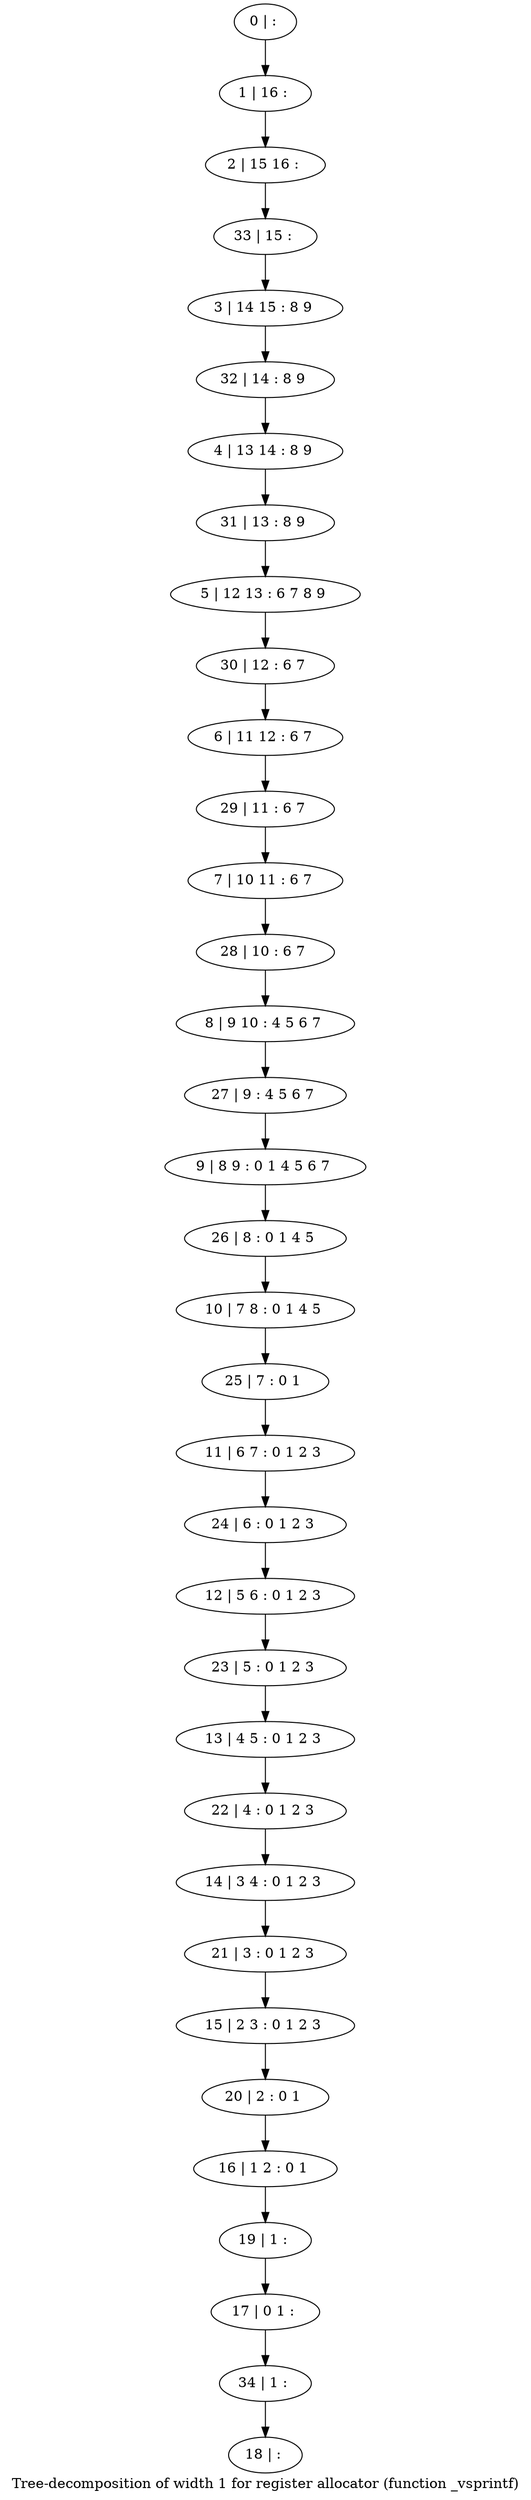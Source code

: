 digraph G {
graph [label="Tree-decomposition of width 1 for register allocator (function _vsprintf)"]
0[label="0 | : "];
1[label="1 | 16 : "];
2[label="2 | 15 16 : "];
3[label="3 | 14 15 : 8 9 "];
4[label="4 | 13 14 : 8 9 "];
5[label="5 | 12 13 : 6 7 8 9 "];
6[label="6 | 11 12 : 6 7 "];
7[label="7 | 10 11 : 6 7 "];
8[label="8 | 9 10 : 4 5 6 7 "];
9[label="9 | 8 9 : 0 1 4 5 6 7 "];
10[label="10 | 7 8 : 0 1 4 5 "];
11[label="11 | 6 7 : 0 1 2 3 "];
12[label="12 | 5 6 : 0 1 2 3 "];
13[label="13 | 4 5 : 0 1 2 3 "];
14[label="14 | 3 4 : 0 1 2 3 "];
15[label="15 | 2 3 : 0 1 2 3 "];
16[label="16 | 1 2 : 0 1 "];
17[label="17 | 0 1 : "];
18[label="18 | : "];
19[label="19 | 1 : "];
20[label="20 | 2 : 0 1 "];
21[label="21 | 3 : 0 1 2 3 "];
22[label="22 | 4 : 0 1 2 3 "];
23[label="23 | 5 : 0 1 2 3 "];
24[label="24 | 6 : 0 1 2 3 "];
25[label="25 | 7 : 0 1 "];
26[label="26 | 8 : 0 1 4 5 "];
27[label="27 | 9 : 4 5 6 7 "];
28[label="28 | 10 : 6 7 "];
29[label="29 | 11 : 6 7 "];
30[label="30 | 12 : 6 7 "];
31[label="31 | 13 : 8 9 "];
32[label="32 | 14 : 8 9 "];
33[label="33 | 15 : "];
34[label="34 | 1 : "];
0->1 ;
1->2 ;
19->17 ;
16->19 ;
20->16 ;
15->20 ;
21->15 ;
14->21 ;
22->14 ;
13->22 ;
23->13 ;
12->23 ;
24->12 ;
11->24 ;
25->11 ;
10->25 ;
26->10 ;
9->26 ;
27->9 ;
8->27 ;
28->8 ;
7->28 ;
29->7 ;
6->29 ;
30->6 ;
5->30 ;
31->5 ;
4->31 ;
32->4 ;
3->32 ;
33->3 ;
2->33 ;
34->18 ;
17->34 ;
}
